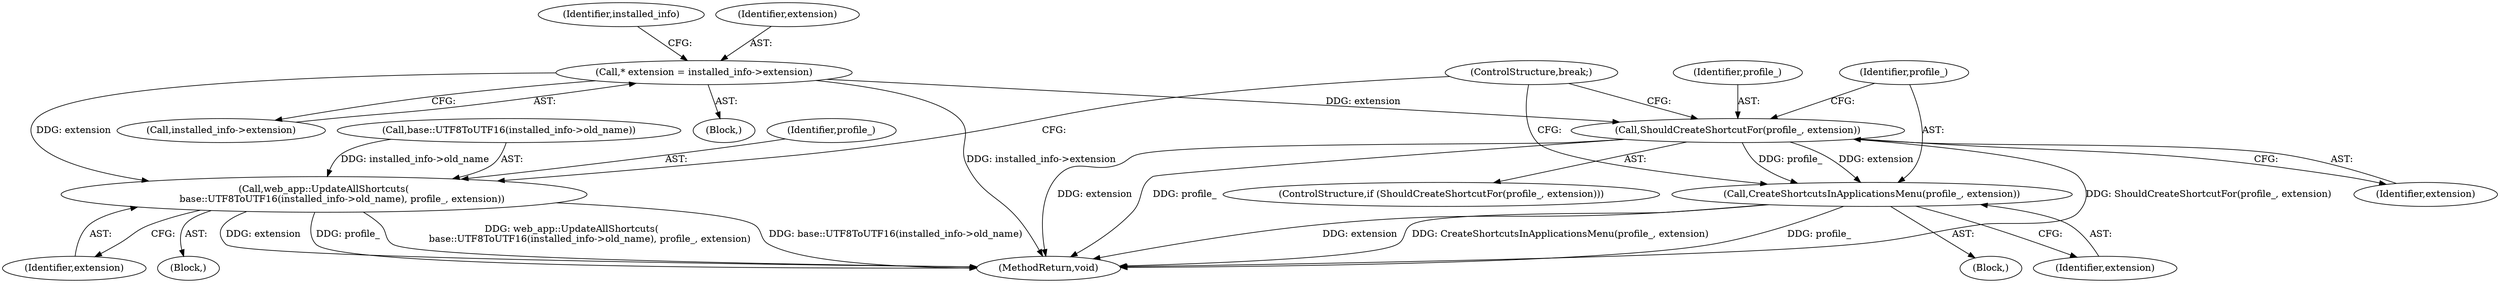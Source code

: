 digraph "0_Chrome_438b99bc730bc665eedfc62c4eb864c981e5c65f@pointer" {
"1000118" [label="(Call,* extension = installed_info->extension)"];
"1000128" [label="(Call,web_app::UpdateAllShortcuts(\n            base::UTF8ToUTF16(installed_info->old_name), profile_, extension))"];
"1000137" [label="(Call,ShouldCreateShortcutFor(profile_, extension))"];
"1000141" [label="(Call,CreateShortcutsInApplicationsMenu(profile_, extension))"];
"1000141" [label="(Call,CreateShortcutsInApplicationsMenu(profile_, extension))"];
"1000128" [label="(Call,web_app::UpdateAllShortcuts(\n            base::UTF8ToUTF16(installed_info->old_name), profile_, extension))"];
"1000156" [label="(MethodReturn,void)"];
"1000142" [label="(Identifier,profile_)"];
"1000125" [label="(Identifier,installed_info)"];
"1000113" [label="(Block,)"];
"1000120" [label="(Call,installed_info->extension)"];
"1000139" [label="(Identifier,extension)"];
"1000118" [label="(Call,* extension = installed_info->extension)"];
"1000144" [label="(ControlStructure,break;)"];
"1000133" [label="(Identifier,profile_)"];
"1000138" [label="(Identifier,profile_)"];
"1000143" [label="(Identifier,extension)"];
"1000136" [label="(ControlStructure,if (ShouldCreateShortcutFor(profile_, extension)))"];
"1000129" [label="(Call,base::UTF8ToUTF16(installed_info->old_name))"];
"1000137" [label="(Call,ShouldCreateShortcutFor(profile_, extension))"];
"1000134" [label="(Identifier,extension)"];
"1000140" [label="(Block,)"];
"1000127" [label="(Block,)"];
"1000119" [label="(Identifier,extension)"];
"1000118" -> "1000113"  [label="AST: "];
"1000118" -> "1000120"  [label="CFG: "];
"1000119" -> "1000118"  [label="AST: "];
"1000120" -> "1000118"  [label="AST: "];
"1000125" -> "1000118"  [label="CFG: "];
"1000118" -> "1000156"  [label="DDG: installed_info->extension"];
"1000118" -> "1000128"  [label="DDG: extension"];
"1000118" -> "1000137"  [label="DDG: extension"];
"1000128" -> "1000127"  [label="AST: "];
"1000128" -> "1000134"  [label="CFG: "];
"1000129" -> "1000128"  [label="AST: "];
"1000133" -> "1000128"  [label="AST: "];
"1000134" -> "1000128"  [label="AST: "];
"1000144" -> "1000128"  [label="CFG: "];
"1000128" -> "1000156"  [label="DDG: base::UTF8ToUTF16(installed_info->old_name)"];
"1000128" -> "1000156"  [label="DDG: extension"];
"1000128" -> "1000156"  [label="DDG: profile_"];
"1000128" -> "1000156"  [label="DDG: web_app::UpdateAllShortcuts(\n            base::UTF8ToUTF16(installed_info->old_name), profile_, extension)"];
"1000129" -> "1000128"  [label="DDG: installed_info->old_name"];
"1000137" -> "1000136"  [label="AST: "];
"1000137" -> "1000139"  [label="CFG: "];
"1000138" -> "1000137"  [label="AST: "];
"1000139" -> "1000137"  [label="AST: "];
"1000142" -> "1000137"  [label="CFG: "];
"1000144" -> "1000137"  [label="CFG: "];
"1000137" -> "1000156"  [label="DDG: ShouldCreateShortcutFor(profile_, extension)"];
"1000137" -> "1000156"  [label="DDG: extension"];
"1000137" -> "1000156"  [label="DDG: profile_"];
"1000137" -> "1000141"  [label="DDG: profile_"];
"1000137" -> "1000141"  [label="DDG: extension"];
"1000141" -> "1000140"  [label="AST: "];
"1000141" -> "1000143"  [label="CFG: "];
"1000142" -> "1000141"  [label="AST: "];
"1000143" -> "1000141"  [label="AST: "];
"1000144" -> "1000141"  [label="CFG: "];
"1000141" -> "1000156"  [label="DDG: profile_"];
"1000141" -> "1000156"  [label="DDG: extension"];
"1000141" -> "1000156"  [label="DDG: CreateShortcutsInApplicationsMenu(profile_, extension)"];
}
